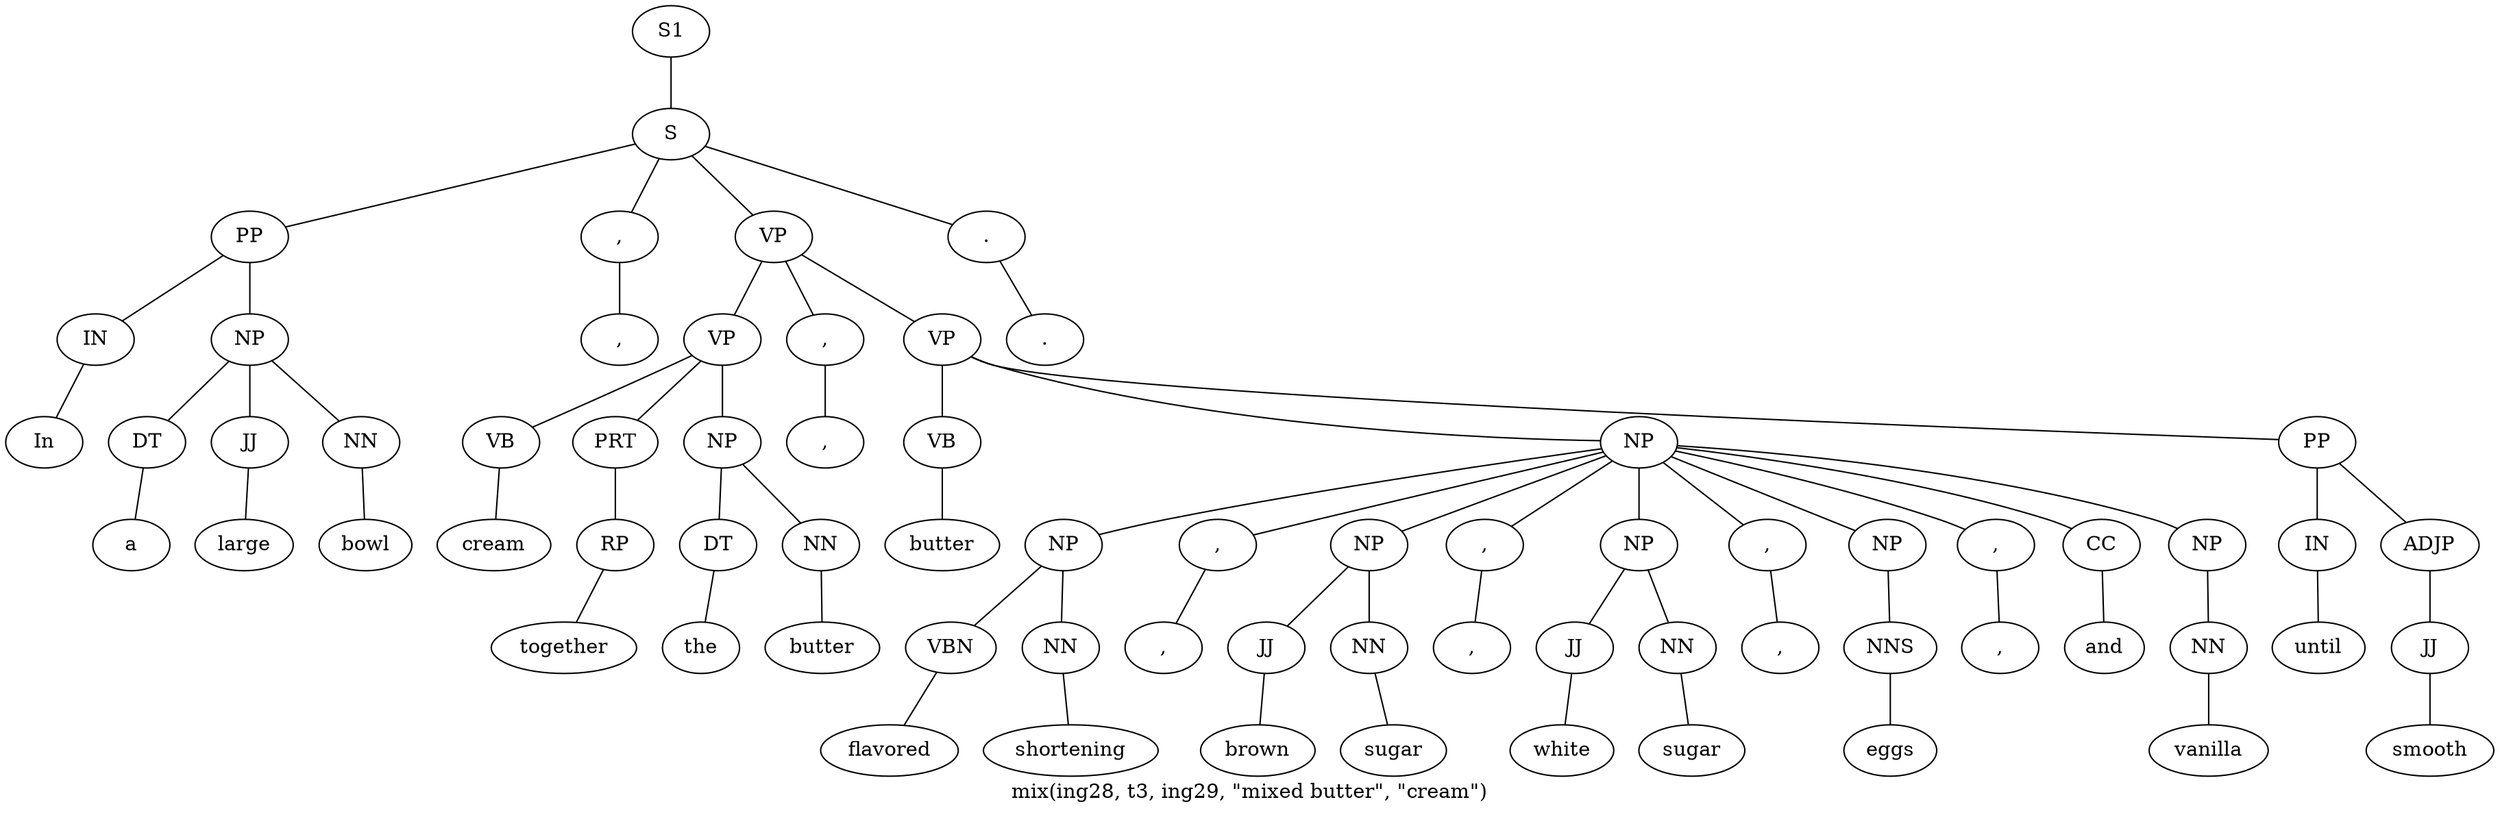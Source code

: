 graph SyntaxGraph {
	label = "mix(ing28, t3, ing29, \"mixed butter\", \"cream\")";
	Node0 [label="S1"];
	Node1 [label="S"];
	Node2 [label="PP"];
	Node3 [label="IN"];
	Node4 [label="In"];
	Node5 [label="NP"];
	Node6 [label="DT"];
	Node7 [label="a"];
	Node8 [label="JJ"];
	Node9 [label="large"];
	Node10 [label="NN"];
	Node11 [label="bowl"];
	Node12 [label=","];
	Node13 [label=","];
	Node14 [label="VP"];
	Node15 [label="VP"];
	Node16 [label="VB"];
	Node17 [label="cream"];
	Node18 [label="PRT"];
	Node19 [label="RP"];
	Node20 [label="together"];
	Node21 [label="NP"];
	Node22 [label="DT"];
	Node23 [label="the"];
	Node24 [label="NN"];
	Node25 [label="butter"];
	Node26 [label=","];
	Node27 [label=","];
	Node28 [label="VP"];
	Node29 [label="VB"];
	Node30 [label="butter"];
	Node31 [label="NP"];
	Node32 [label="NP"];
	Node33 [label="VBN"];
	Node34 [label="flavored"];
	Node35 [label="NN"];
	Node36 [label="shortening"];
	Node37 [label=","];
	Node38 [label=","];
	Node39 [label="NP"];
	Node40 [label="JJ"];
	Node41 [label="brown"];
	Node42 [label="NN"];
	Node43 [label="sugar"];
	Node44 [label=","];
	Node45 [label=","];
	Node46 [label="NP"];
	Node47 [label="JJ"];
	Node48 [label="white"];
	Node49 [label="NN"];
	Node50 [label="sugar"];
	Node51 [label=","];
	Node52 [label=","];
	Node53 [label="NP"];
	Node54 [label="NNS"];
	Node55 [label="eggs"];
	Node56 [label=","];
	Node57 [label=","];
	Node58 [label="CC"];
	Node59 [label="and"];
	Node60 [label="NP"];
	Node61 [label="NN"];
	Node62 [label="vanilla"];
	Node63 [label="PP"];
	Node64 [label="IN"];
	Node65 [label="until"];
	Node66 [label="ADJP"];
	Node67 [label="JJ"];
	Node68 [label="smooth"];
	Node69 [label="."];
	Node70 [label="."];

	Node0 -- Node1;
	Node1 -- Node2;
	Node1 -- Node12;
	Node1 -- Node14;
	Node1 -- Node69;
	Node2 -- Node3;
	Node2 -- Node5;
	Node3 -- Node4;
	Node5 -- Node6;
	Node5 -- Node8;
	Node5 -- Node10;
	Node6 -- Node7;
	Node8 -- Node9;
	Node10 -- Node11;
	Node12 -- Node13;
	Node14 -- Node15;
	Node14 -- Node26;
	Node14 -- Node28;
	Node15 -- Node16;
	Node15 -- Node18;
	Node15 -- Node21;
	Node16 -- Node17;
	Node18 -- Node19;
	Node19 -- Node20;
	Node21 -- Node22;
	Node21 -- Node24;
	Node22 -- Node23;
	Node24 -- Node25;
	Node26 -- Node27;
	Node28 -- Node29;
	Node28 -- Node31;
	Node28 -- Node63;
	Node29 -- Node30;
	Node31 -- Node32;
	Node31 -- Node37;
	Node31 -- Node39;
	Node31 -- Node44;
	Node31 -- Node46;
	Node31 -- Node51;
	Node31 -- Node53;
	Node31 -- Node56;
	Node31 -- Node58;
	Node31 -- Node60;
	Node32 -- Node33;
	Node32 -- Node35;
	Node33 -- Node34;
	Node35 -- Node36;
	Node37 -- Node38;
	Node39 -- Node40;
	Node39 -- Node42;
	Node40 -- Node41;
	Node42 -- Node43;
	Node44 -- Node45;
	Node46 -- Node47;
	Node46 -- Node49;
	Node47 -- Node48;
	Node49 -- Node50;
	Node51 -- Node52;
	Node53 -- Node54;
	Node54 -- Node55;
	Node56 -- Node57;
	Node58 -- Node59;
	Node60 -- Node61;
	Node61 -- Node62;
	Node63 -- Node64;
	Node63 -- Node66;
	Node64 -- Node65;
	Node66 -- Node67;
	Node67 -- Node68;
	Node69 -- Node70;
}